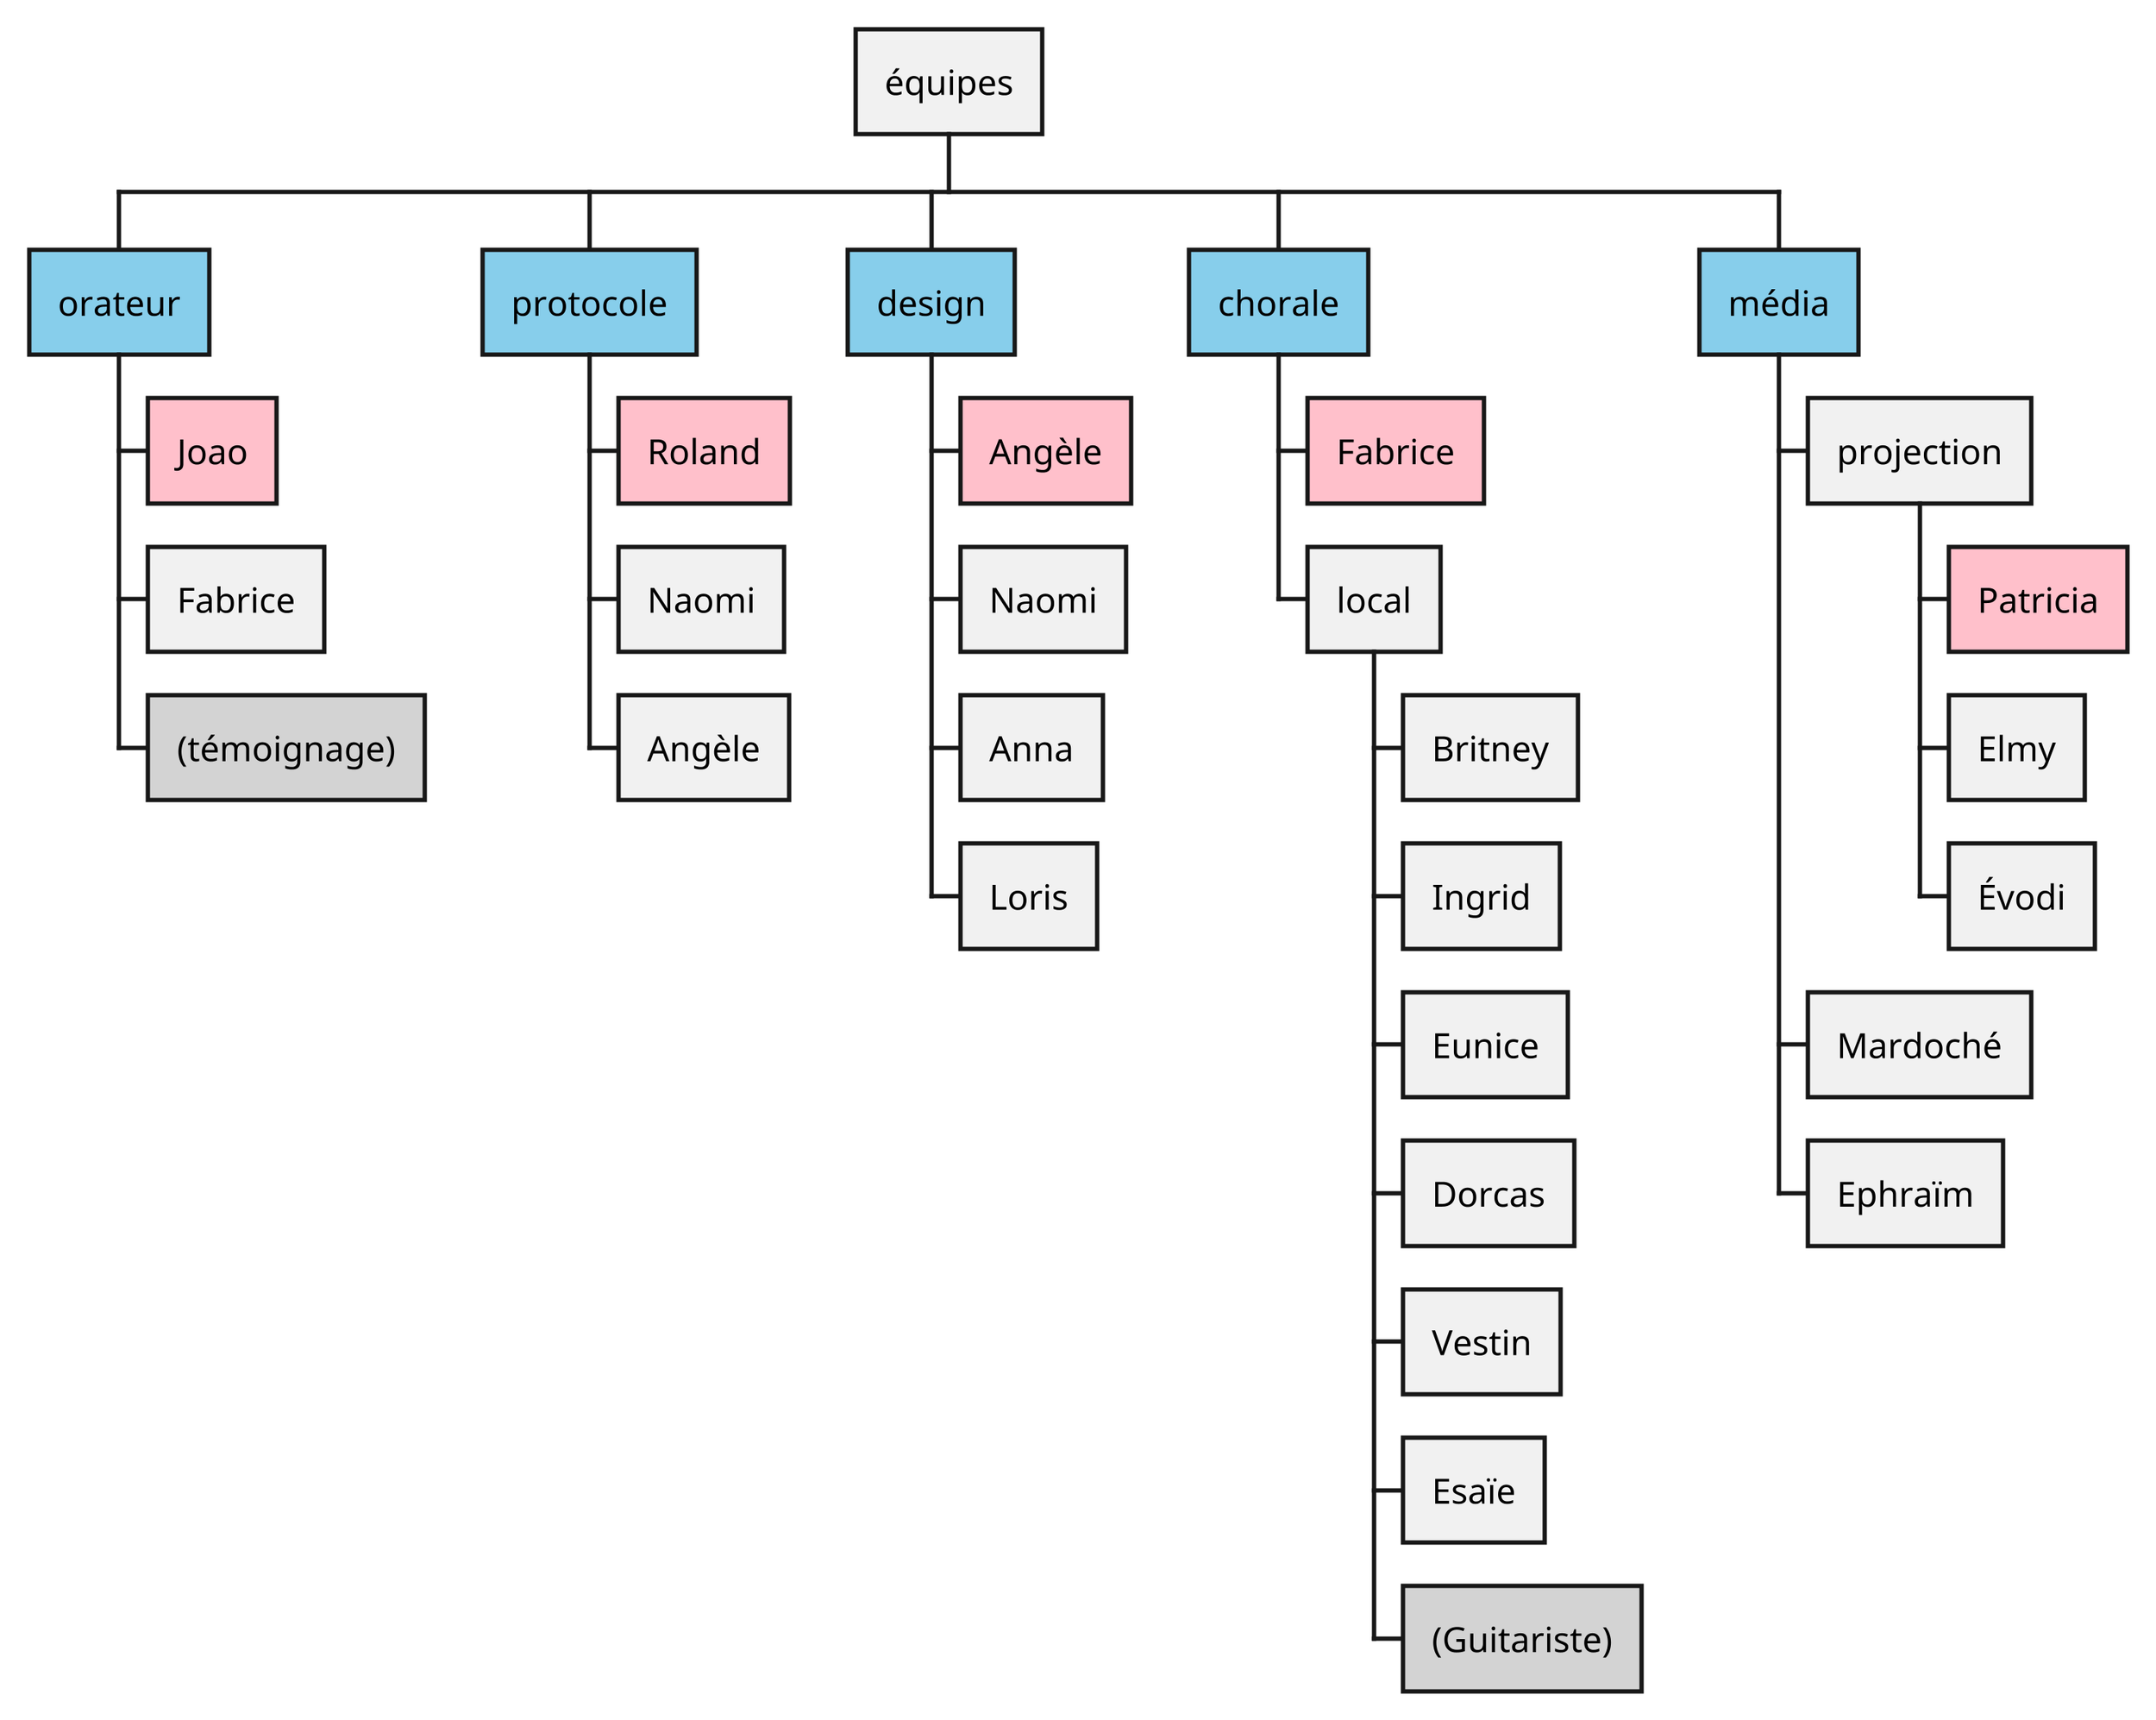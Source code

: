 @startwbs
scale 10

* équipes
**[#Skyblue] orateur
***[#pink] Joao
*** Fabrice
***[#lightgrey] (témoignage)
**[#Skyblue] protocole
***[#pink] Roland
*** Naomi
*** Angèle
**[#Skyblue] design
***[#pink] Angèle
*** Naomi
*** Anna
*** Loris
**[#Skyblue] chorale
***[#pink] Fabrice
*** local
**** Britney
**** Ingrid
**** Eunice
**** Dorcas
**** Vestin
**** Esaïe
****[#lightgrey] (Guitariste)
**[#Skyblue] média
*** projection
****[#pink] Patricia
**** Elmy
**** Évodi
*** Mardoché
*** Ephraïm

@endwbs

